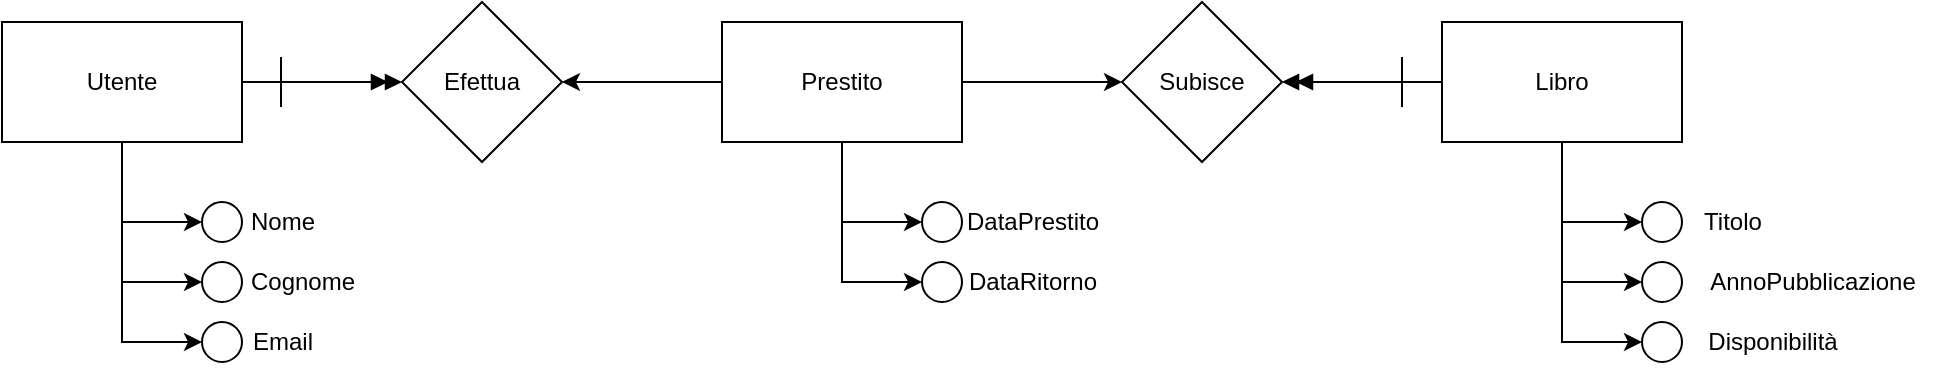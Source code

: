 <mxfile version="24.0.4" type="device">
  <diagram name="Pagina-1" id="9Hx1glb1ToDueiiUKnTw">
    <mxGraphModel dx="880" dy="532" grid="1" gridSize="10" guides="1" tooltips="1" connect="1" arrows="1" fold="1" page="1" pageScale="1" pageWidth="827" pageHeight="1169" math="0" shadow="0">
      <root>
        <mxCell id="0" />
        <mxCell id="1" parent="0" />
        <mxCell id="PRRc5L6BMGI-GcEW0Ikc-8" style="edgeStyle=orthogonalEdgeStyle;rounded=0;orthogonalLoop=1;jettySize=auto;html=1;" parent="1" source="PRRc5L6BMGI-GcEW0Ikc-1" target="PRRc5L6BMGI-GcEW0Ikc-5" edge="1">
          <mxGeometry relative="1" as="geometry" />
        </mxCell>
        <mxCell id="PRRc5L6BMGI-GcEW0Ikc-9" style="edgeStyle=orthogonalEdgeStyle;rounded=0;orthogonalLoop=1;jettySize=auto;html=1;entryX=0;entryY=0.5;entryDx=0;entryDy=0;" parent="1" source="PRRc5L6BMGI-GcEW0Ikc-1" target="PRRc5L6BMGI-GcEW0Ikc-6" edge="1">
          <mxGeometry relative="1" as="geometry" />
        </mxCell>
        <mxCell id="3FYTxoua-JjZdqb0VUhW-1" style="edgeStyle=orthogonalEdgeStyle;rounded=0;orthogonalLoop=1;jettySize=auto;html=1;entryX=0;entryY=0.5;entryDx=0;entryDy=0;" edge="1" parent="1" source="PRRc5L6BMGI-GcEW0Ikc-1" target="PRRc5L6BMGI-GcEW0Ikc-23">
          <mxGeometry relative="1" as="geometry" />
        </mxCell>
        <mxCell id="3FYTxoua-JjZdqb0VUhW-2" style="edgeStyle=orthogonalEdgeStyle;rounded=0;orthogonalLoop=1;jettySize=auto;html=1;entryX=0;entryY=0.5;entryDx=0;entryDy=0;" edge="1" parent="1" source="PRRc5L6BMGI-GcEW0Ikc-1" target="PRRc5L6BMGI-GcEW0Ikc-24">
          <mxGeometry relative="1" as="geometry" />
        </mxCell>
        <mxCell id="PRRc5L6BMGI-GcEW0Ikc-1" value="Prestito" style="rounded=0;whiteSpace=wrap;html=1;" parent="1" vertex="1">
          <mxGeometry x="400" y="250" width="120" height="60" as="geometry" />
        </mxCell>
        <mxCell id="PRRc5L6BMGI-GcEW0Ikc-10" style="edgeStyle=orthogonalEdgeStyle;rounded=0;orthogonalLoop=1;jettySize=auto;html=1;entryX=1;entryY=0.5;entryDx=0;entryDy=0;endArrow=doubleBlock;endFill=1;" parent="1" source="PRRc5L6BMGI-GcEW0Ikc-2" target="PRRc5L6BMGI-GcEW0Ikc-6" edge="1">
          <mxGeometry relative="1" as="geometry" />
        </mxCell>
        <mxCell id="PRRc5L6BMGI-GcEW0Ikc-36" style="edgeStyle=orthogonalEdgeStyle;rounded=0;orthogonalLoop=1;jettySize=auto;html=1;entryX=0;entryY=0.5;entryDx=0;entryDy=0;" parent="1" source="PRRc5L6BMGI-GcEW0Ikc-2" target="PRRc5L6BMGI-GcEW0Ikc-27" edge="1">
          <mxGeometry relative="1" as="geometry" />
        </mxCell>
        <mxCell id="PRRc5L6BMGI-GcEW0Ikc-37" style="edgeStyle=orthogonalEdgeStyle;rounded=0;orthogonalLoop=1;jettySize=auto;html=1;entryX=0;entryY=0.5;entryDx=0;entryDy=0;" parent="1" source="PRRc5L6BMGI-GcEW0Ikc-2" target="PRRc5L6BMGI-GcEW0Ikc-26" edge="1">
          <mxGeometry relative="1" as="geometry" />
        </mxCell>
        <mxCell id="PRRc5L6BMGI-GcEW0Ikc-38" style="edgeStyle=orthogonalEdgeStyle;rounded=0;orthogonalLoop=1;jettySize=auto;html=1;entryX=0;entryY=0.5;entryDx=0;entryDy=0;" parent="1" source="PRRc5L6BMGI-GcEW0Ikc-2" target="PRRc5L6BMGI-GcEW0Ikc-25" edge="1">
          <mxGeometry relative="1" as="geometry" />
        </mxCell>
        <mxCell id="PRRc5L6BMGI-GcEW0Ikc-2" value="Libro" style="rounded=0;whiteSpace=wrap;html=1;" parent="1" vertex="1">
          <mxGeometry x="760" y="250" width="120" height="60" as="geometry" />
        </mxCell>
        <mxCell id="PRRc5L6BMGI-GcEW0Ikc-7" style="edgeStyle=orthogonalEdgeStyle;rounded=0;orthogonalLoop=1;jettySize=auto;html=1;endArrow=doubleBlock;endFill=1;" parent="1" source="PRRc5L6BMGI-GcEW0Ikc-3" target="PRRc5L6BMGI-GcEW0Ikc-5" edge="1">
          <mxGeometry relative="1" as="geometry" />
        </mxCell>
        <mxCell id="PRRc5L6BMGI-GcEW0Ikc-20" style="edgeStyle=orthogonalEdgeStyle;rounded=0;orthogonalLoop=1;jettySize=auto;html=1;exitX=0.5;exitY=1;exitDx=0;exitDy=0;entryX=0;entryY=0.5;entryDx=0;entryDy=0;" parent="1" source="PRRc5L6BMGI-GcEW0Ikc-3" target="PRRc5L6BMGI-GcEW0Ikc-11" edge="1">
          <mxGeometry relative="1" as="geometry" />
        </mxCell>
        <mxCell id="PRRc5L6BMGI-GcEW0Ikc-21" style="edgeStyle=orthogonalEdgeStyle;rounded=0;orthogonalLoop=1;jettySize=auto;html=1;entryX=0;entryY=0.5;entryDx=0;entryDy=0;" parent="1" source="PRRc5L6BMGI-GcEW0Ikc-3" target="PRRc5L6BMGI-GcEW0Ikc-12" edge="1">
          <mxGeometry relative="1" as="geometry" />
        </mxCell>
        <mxCell id="PRRc5L6BMGI-GcEW0Ikc-22" style="edgeStyle=orthogonalEdgeStyle;rounded=0;orthogonalLoop=1;jettySize=auto;html=1;entryX=0;entryY=0.5;entryDx=0;entryDy=0;" parent="1" source="PRRc5L6BMGI-GcEW0Ikc-3" target="PRRc5L6BMGI-GcEW0Ikc-13" edge="1">
          <mxGeometry relative="1" as="geometry" />
        </mxCell>
        <mxCell id="PRRc5L6BMGI-GcEW0Ikc-3" value="Utente" style="rounded=0;whiteSpace=wrap;html=1;" parent="1" vertex="1">
          <mxGeometry x="40" y="250" width="120" height="60" as="geometry" />
        </mxCell>
        <mxCell id="PRRc5L6BMGI-GcEW0Ikc-5" value="Efettua" style="rhombus;whiteSpace=wrap;html=1;" parent="1" vertex="1">
          <mxGeometry x="240" y="240" width="80" height="80" as="geometry" />
        </mxCell>
        <mxCell id="PRRc5L6BMGI-GcEW0Ikc-6" value="Subisce" style="rhombus;whiteSpace=wrap;html=1;" parent="1" vertex="1">
          <mxGeometry x="600" y="240" width="80" height="80" as="geometry" />
        </mxCell>
        <mxCell id="PRRc5L6BMGI-GcEW0Ikc-11" value="" style="ellipse;whiteSpace=wrap;html=1;aspect=fixed;" parent="1" vertex="1">
          <mxGeometry x="140" y="340" width="20" height="20" as="geometry" />
        </mxCell>
        <mxCell id="PRRc5L6BMGI-GcEW0Ikc-12" value="" style="ellipse;whiteSpace=wrap;html=1;aspect=fixed;" parent="1" vertex="1">
          <mxGeometry x="140" y="370" width="20" height="20" as="geometry" />
        </mxCell>
        <mxCell id="PRRc5L6BMGI-GcEW0Ikc-13" value="" style="ellipse;whiteSpace=wrap;html=1;aspect=fixed;" parent="1" vertex="1">
          <mxGeometry x="140" y="400" width="20" height="20" as="geometry" />
        </mxCell>
        <mxCell id="PRRc5L6BMGI-GcEW0Ikc-16" value="Nome" style="text;html=1;align=center;verticalAlign=middle;resizable=0;points=[];autosize=1;strokeColor=none;fillColor=none;" parent="1" vertex="1">
          <mxGeometry x="150" y="335" width="60" height="30" as="geometry" />
        </mxCell>
        <mxCell id="PRRc5L6BMGI-GcEW0Ikc-17" value="Cognome" style="text;html=1;align=center;verticalAlign=middle;resizable=0;points=[];autosize=1;strokeColor=none;fillColor=none;" parent="1" vertex="1">
          <mxGeometry x="150" y="365" width="80" height="30" as="geometry" />
        </mxCell>
        <mxCell id="PRRc5L6BMGI-GcEW0Ikc-18" value="Email" style="text;html=1;align=center;verticalAlign=middle;resizable=0;points=[];autosize=1;strokeColor=none;fillColor=none;" parent="1" vertex="1">
          <mxGeometry x="155" y="395" width="50" height="30" as="geometry" />
        </mxCell>
        <mxCell id="PRRc5L6BMGI-GcEW0Ikc-23" value="" style="ellipse;whiteSpace=wrap;html=1;aspect=fixed;" parent="1" vertex="1">
          <mxGeometry x="500" y="340" width="20" height="20" as="geometry" />
        </mxCell>
        <mxCell id="PRRc5L6BMGI-GcEW0Ikc-24" value="" style="ellipse;whiteSpace=wrap;html=1;aspect=fixed;" parent="1" vertex="1">
          <mxGeometry x="500" y="370" width="20" height="20" as="geometry" />
        </mxCell>
        <mxCell id="PRRc5L6BMGI-GcEW0Ikc-25" value="" style="ellipse;whiteSpace=wrap;html=1;aspect=fixed;" parent="1" vertex="1">
          <mxGeometry x="860" y="400" width="20" height="20" as="geometry" />
        </mxCell>
        <mxCell id="PRRc5L6BMGI-GcEW0Ikc-26" value="" style="ellipse;whiteSpace=wrap;html=1;aspect=fixed;" parent="1" vertex="1">
          <mxGeometry x="860" y="370" width="20" height="20" as="geometry" />
        </mxCell>
        <mxCell id="PRRc5L6BMGI-GcEW0Ikc-27" value="" style="ellipse;whiteSpace=wrap;html=1;aspect=fixed;" parent="1" vertex="1">
          <mxGeometry x="860" y="340" width="20" height="20" as="geometry" />
        </mxCell>
        <mxCell id="PRRc5L6BMGI-GcEW0Ikc-29" value="DataPrestito" style="text;html=1;align=center;verticalAlign=middle;resizable=0;points=[];autosize=1;strokeColor=none;fillColor=none;" parent="1" vertex="1">
          <mxGeometry x="510" y="335" width="90" height="30" as="geometry" />
        </mxCell>
        <mxCell id="PRRc5L6BMGI-GcEW0Ikc-32" value="DataRitorno" style="text;html=1;align=center;verticalAlign=middle;resizable=0;points=[];autosize=1;strokeColor=none;fillColor=none;" parent="1" vertex="1">
          <mxGeometry x="510" y="365" width="90" height="30" as="geometry" />
        </mxCell>
        <mxCell id="PRRc5L6BMGI-GcEW0Ikc-33" value="Titolo" style="text;html=1;align=center;verticalAlign=middle;resizable=0;points=[];autosize=1;strokeColor=none;fillColor=none;" parent="1" vertex="1">
          <mxGeometry x="880" y="335" width="50" height="30" as="geometry" />
        </mxCell>
        <mxCell id="PRRc5L6BMGI-GcEW0Ikc-34" value="AnnoPubblicazione" style="text;html=1;align=center;verticalAlign=middle;resizable=0;points=[];autosize=1;strokeColor=none;fillColor=none;" parent="1" vertex="1">
          <mxGeometry x="880" y="365" width="130" height="30" as="geometry" />
        </mxCell>
        <mxCell id="PRRc5L6BMGI-GcEW0Ikc-35" value="Disponibilità" style="text;html=1;align=center;verticalAlign=middle;resizable=0;points=[];autosize=1;strokeColor=none;fillColor=none;" parent="1" vertex="1">
          <mxGeometry x="880" y="395" width="90" height="30" as="geometry" />
        </mxCell>
        <mxCell id="PRRc5L6BMGI-GcEW0Ikc-39" value="" style="endArrow=none;html=1;rounded=0;" parent="1" edge="1">
          <mxGeometry width="50" height="50" relative="1" as="geometry">
            <mxPoint x="179.5" y="292.5" as="sourcePoint" />
            <mxPoint x="179.5" y="267.5" as="targetPoint" />
          </mxGeometry>
        </mxCell>
        <mxCell id="PRRc5L6BMGI-GcEW0Ikc-40" value="" style="endArrow=none;html=1;rounded=0;" parent="1" edge="1">
          <mxGeometry width="50" height="50" relative="1" as="geometry">
            <mxPoint x="740" y="292.5" as="sourcePoint" />
            <mxPoint x="740" y="267.5" as="targetPoint" />
          </mxGeometry>
        </mxCell>
      </root>
    </mxGraphModel>
  </diagram>
</mxfile>
